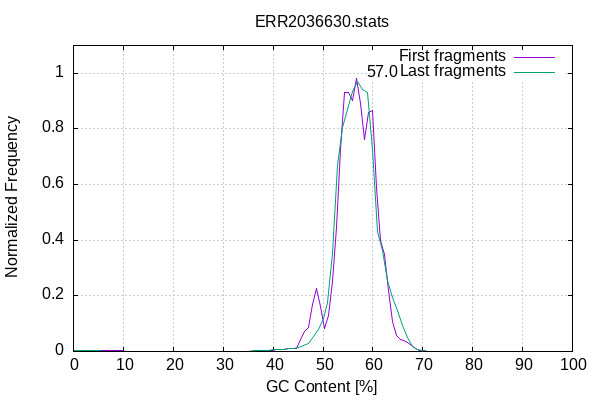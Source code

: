 
            set terminal png size 600,400 truecolor
            set output "ERR2036630-gc-content.png"
            set grid xtics ytics y2tics back lc rgb "#cccccc"
            set title "ERR2036630.stats" noenhanced
            set ylabel "Normalized Frequency"
            set xlabel "GC Content [%]"
            set yrange [0:1.1]
            set label sprintf("%.1f",57.04) at 57.04,1 front offset 1,0
            plot '-' smooth csplines with lines lc 1 title 'First fragments' , '-' smooth csplines with lines lc 2 title 'Last fragments'
        0	0.000265
0	0.000721
1	0.000789
1	0.001384
2	0.001892
2	0.001964
3	0.002356
3	0.002449
4	0.002491
4	0.002537
5	0.002591
5	0.002626
6	0.002486
6	0.002499
7	0.002265
7	0.002168
8	0.002165
8	0.002054
9	0.001925
9	0.001910
10	0.001812
10	0.001759
11	0.001647
11	0.001578
12	0.001575
12	0.001489
13	0.001424
13	0.001427
14	0.001362
14	0.001322
15	0.001281
15	0.001245
16	0.001168
16	0.001097
17	0.001022
17	0.000967
18	0.000869
18	0.000792
19	0.000727
19	0.000681
20	0.000651
20	0.000595
21	0.000536
21	0.000464
22	0.000414
22	0.000365
23	0.000353
23	0.000339
24	0.000313
24	0.000278
25	0.000282
25	0.000263
26	0.000278
26	0.000311
27	0.000290
27	0.000266
28	0.000264
28	0.000259
29	0.000304
29	0.000330
30	0.000321
30	0.000332
31	0.000351
31	0.000361
32	0.000446
32	0.000500
33	0.000675
33	0.000808
34	0.000858
34	0.000999
35	0.001146
35	0.001340
36	0.001648
36	0.001749
37	0.002112
37	0.002690
38	0.003026
38	0.003709
39	0.004078
39	0.004243
40	0.004629
40	0.004902
41	0.005460
41	0.006299
42	0.006733
42	0.007677
43	0.008382
43	0.008993
44	0.010082
44	0.011349
45	0.014375
45	0.017968
46	0.038596
46	0.094598
47	0.075971
47	0.087989
48	0.116537
48	0.250062
49	0.218139
50	0.095914
50	0.090336
51	0.092634
51	0.149576
52	0.208157
52	0.345855
53	0.508686
53	0.599501
54	0.841760
54	0.938630
55	0.931862
55	0.937179
56	0.927888
56	0.890417
57	1.000000
57	0.966480
58	0.795452
58	0.745862
59	0.768968
59	0.938520
60	0.928919
60	0.736281
61	0.495936
61	0.438091
62	0.402820
62	0.344801
63	0.289516
63	0.164749
64	0.103046
64	0.079443
65	0.050921
65	0.045494
66	0.039569
66	0.040030
67	0.038533
67	0.029528
68	0.020837
68	0.014557
69	0.008032
69	0.004817
70	0.002929
70	0.001940
71	0.001474
71	0.001063
72	0.000749
72	0.000581
73	0.000458
73	0.000358
74	0.000256
74	0.000189
75	0.000127
75	0.000065
76	0.000037
76	0.000024
77	0.000011
77	0.000006
78	0.000003
78	0.000002
79	0.000001
79	0.000000
end
0	0.004363
0	0.003598
1	0.003609
1	0.003130
2	0.002765
2	0.002810
3	0.002411
3	0.002175
4	0.002189
4	0.001941
5	0.001941
5	0.001740
6	0.001595
6	0.001582
7	0.001443
7	0.001359
8	0.001380
8	0.001262
9	0.001197
9	0.001222
10	0.001193
10	0.001180
11	0.001140
11	0.001079
12	0.001047
12	0.001019
13	0.000928
13	0.000902
14	0.000920
14	0.000892
15	0.000844
15	0.000810
16	0.000754
16	0.000703
17	0.000655
17	0.000622
18	0.000585
18	0.000573
19	0.000533
19	0.000466
20	0.000433
20	0.000422
21	0.000386
21	0.000340
22	0.000335
22	0.000318
23	0.000309
23	0.000300
24	0.000307
24	0.000306
25	0.000286
25	0.000273
26	0.000292
26	0.000309
27	0.000307
27	0.000356
28	0.000380
28	0.000386
29	0.000380
29	0.000390
30	0.000450
30	0.000439
31	0.000436
31	0.000484
32	0.000593
32	0.000650
33	0.000873
33	0.001087
34	0.001119
34	0.001395
35	0.001507
35	0.001855
36	0.002082
36	0.002115
37	0.002572
37	0.003148
38	0.003335
38	0.004096
39	0.004598
39	0.004782
40	0.005403
40	0.005447
41	0.006060
41	0.006644
42	0.006868
42	0.008077
43	0.009814
43	0.010199
44	0.010574
44	0.011354
45	0.014496
45	0.017024
46	0.018127
46	0.023749
47	0.029429
47	0.030877
48	0.035361
48	0.075020
49	0.079056
50	0.116075
50	0.119690
51	0.129363
51	0.225235
52	0.250680
52	0.453650
53	0.650590
53	0.685505
54	0.818679
54	0.790474
55	0.803046
55	0.935055
56	0.949829
56	0.916546
57	0.972337
57	0.972087
58	0.884819
58	0.997507
59	1.000000
59	0.860658
60	0.834497
60	0.619662
61	0.441548
61	0.420193
62	0.384287
62	0.338434
63	0.330259
63	0.180155
64	0.195661
64	0.190099
65	0.149367
65	0.147374
66	0.124678
66	0.062936
67	0.057566
67	0.040620
68	0.018018
68	0.014950
69	0.007738
69	0.004730
70	0.003495
70	0.002128
71	0.001688
71	0.001307
72	0.001017
72	0.000764
73	0.000606
73	0.000485
74	0.000392
74	0.000321
75	0.000268
75	0.000218
76	0.000188
76	0.000163
77	0.000133
77	0.000125
78	0.000107
78	0.000102
79	0.000102
79	0.000097
80	0.000096
80	0.000098
81	0.000090
81	0.000088
82	0.000083
82	0.000072
83	0.000069
83	0.000073
84	0.000078
84	0.000078
85	0.000066
85	0.000068
86	0.000066
86	0.000060
87	0.000063
87	0.000061
88	0.000057
88	0.000058
89	0.000057
90	0.000050
91	0.000047
91	0.000042
92	0.000047
92	0.000048
93	0.000047
93	0.000056
94	0.000055
94	0.000049
95	0.000046
95	0.000050
96	0.000053
97	0.000056
97	0.000057
98	0.000056
98	0.000056
99	0.000065
end
